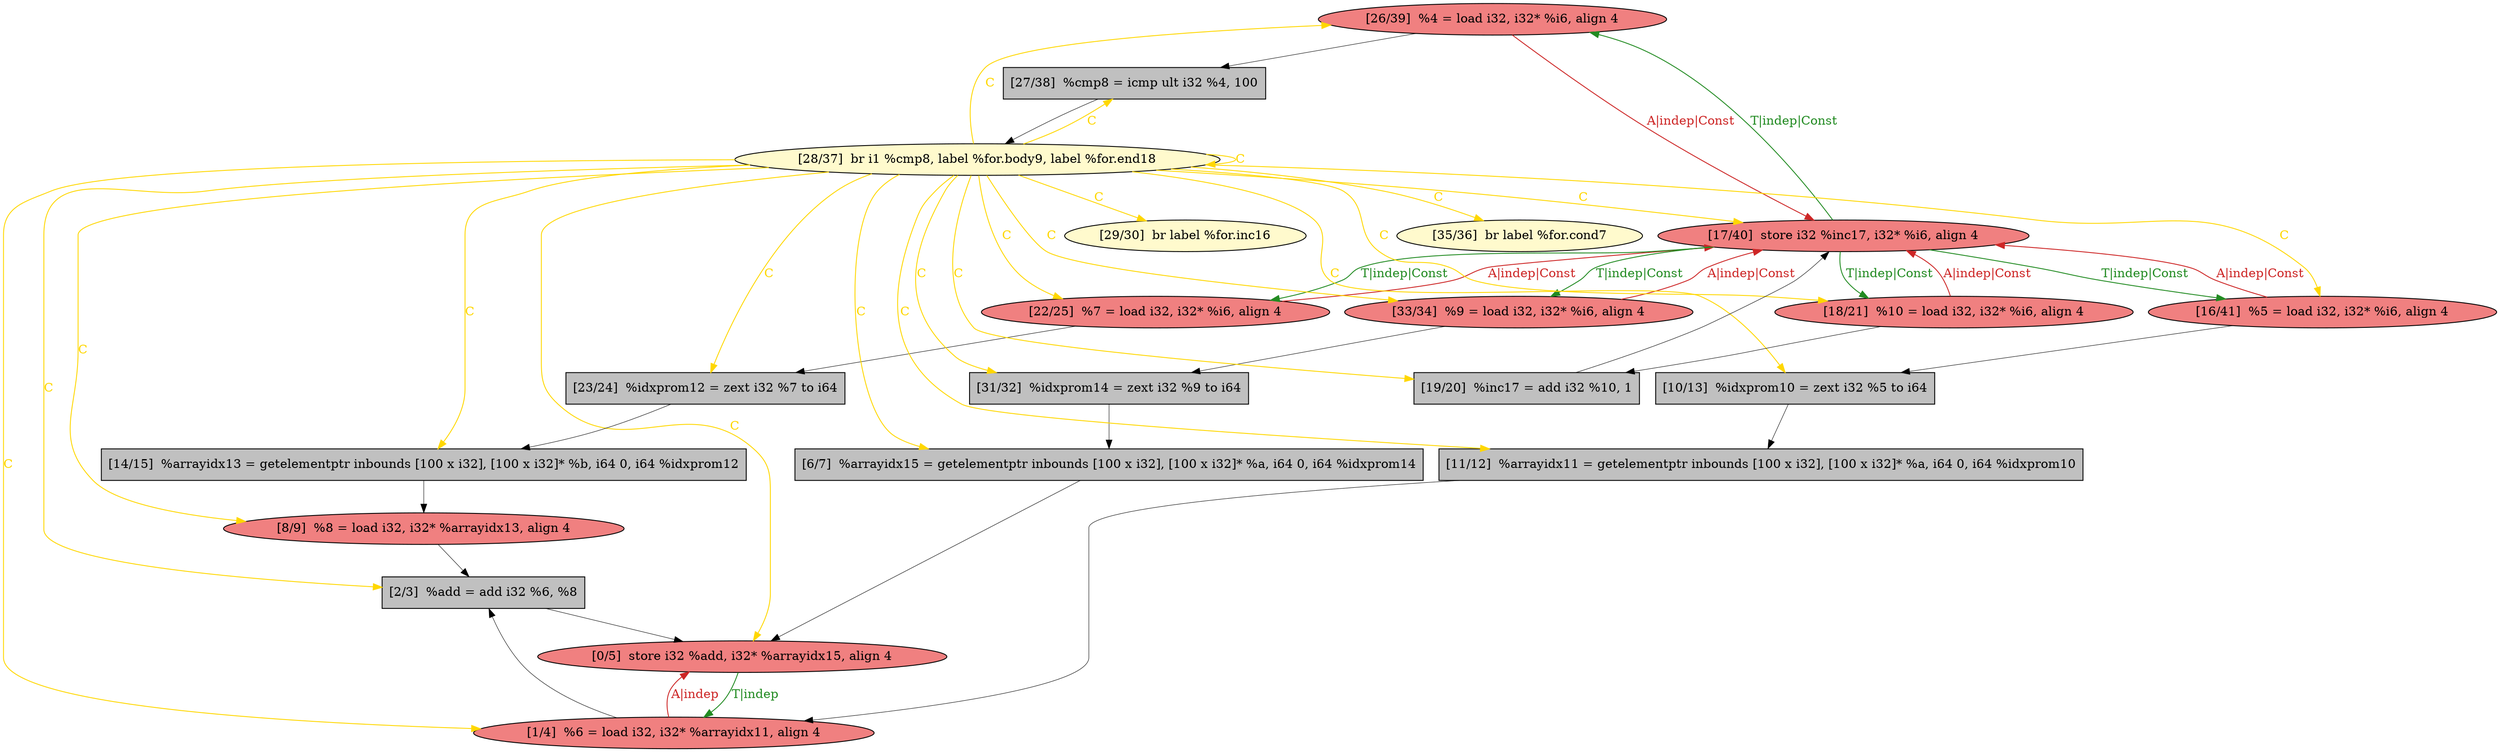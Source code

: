 
digraph G {


node387 [fillcolor=lightcoral,label="[26/39]  %4 = load i32, i32* %i6, align 4",shape=ellipse,style=filled ]
node385 [fillcolor=grey,label="[31/32]  %idxprom14 = zext i32 %9 to i64",shape=rectangle,style=filled ]
node388 [fillcolor=lightcoral,label="[22/25]  %7 = load i32, i32* %i6, align 4",shape=ellipse,style=filled ]
node384 [fillcolor=lightcoral,label="[17/40]  store i32 %inc17, i32* %i6, align 4",shape=ellipse,style=filled ]
node373 [fillcolor=grey,label="[14/15]  %arrayidx13 = getelementptr inbounds [100 x i32], [100 x i32]* %b, i64 0, i64 %idxprom12",shape=rectangle,style=filled ]
node369 [fillcolor=grey,label="[2/3]  %add = add i32 %6, %8",shape=rectangle,style=filled ]
node375 [fillcolor=lightcoral,label="[33/34]  %9 = load i32, i32* %i6, align 4",shape=ellipse,style=filled ]
node381 [fillcolor=lemonchiffon,label="[28/37]  br i1 %cmp8, label %for.body9, label %for.end18",shape=ellipse,style=filled ]
node372 [fillcolor=grey,label="[10/13]  %idxprom10 = zext i32 %5 to i64",shape=rectangle,style=filled ]
node371 [fillcolor=lightcoral,label="[8/9]  %8 = load i32, i32* %arrayidx13, align 4",shape=ellipse,style=filled ]
node374 [fillcolor=lightcoral,label="[16/41]  %5 = load i32, i32* %i6, align 4",shape=ellipse,style=filled ]
node370 [fillcolor=grey,label="[6/7]  %arrayidx15 = getelementptr inbounds [100 x i32], [100 x i32]* %a, i64 0, i64 %idxprom14",shape=rectangle,style=filled ]
node368 [fillcolor=lightcoral,label="[0/5]  store i32 %add, i32* %arrayidx15, align 4",shape=ellipse,style=filled ]
node376 [fillcolor=lemonchiffon,label="[29/30]  br label %for.inc16",shape=ellipse,style=filled ]
node382 [fillcolor=grey,label="[23/24]  %idxprom12 = zext i32 %7 to i64",shape=rectangle,style=filled ]
node377 [fillcolor=grey,label="[19/20]  %inc17 = add i32 %10, 1",shape=rectangle,style=filled ]
node378 [fillcolor=lightcoral,label="[1/4]  %6 = load i32, i32* %arrayidx11, align 4",shape=ellipse,style=filled ]
node386 [fillcolor=grey,label="[27/38]  %cmp8 = icmp ult i32 %4, 100",shape=rectangle,style=filled ]
node379 [fillcolor=lightcoral,label="[18/21]  %10 = load i32, i32* %i6, align 4",shape=ellipse,style=filled ]
node380 [fillcolor=lemonchiffon,label="[35/36]  br label %for.cond7",shape=ellipse,style=filled ]
node383 [fillcolor=grey,label="[11/12]  %arrayidx11 = getelementptr inbounds [100 x i32], [100 x i32]* %a, i64 0, i64 %idxprom10",shape=rectangle,style=filled ]

node381->node388 [style=solid,color=gold,label="C",penwidth=1.0,fontcolor=gold ]
node388->node384 [style=solid,color=firebrick3,label="A|indep|Const",penwidth=1.0,fontcolor=firebrick3 ]
node387->node386 [style=solid,color=black,label="",penwidth=0.5,fontcolor=black ]
node379->node377 [style=solid,color=black,label="",penwidth=0.5,fontcolor=black ]
node384->node379 [style=solid,color=forestgreen,label="T|indep|Const",penwidth=1.0,fontcolor=forestgreen ]
node384->node387 [style=solid,color=forestgreen,label="T|indep|Const",penwidth=1.0,fontcolor=forestgreen ]
node387->node384 [style=solid,color=firebrick3,label="A|indep|Const",penwidth=1.0,fontcolor=firebrick3 ]
node381->node370 [style=solid,color=gold,label="C",penwidth=1.0,fontcolor=gold ]
node381->node385 [style=solid,color=gold,label="C",penwidth=1.0,fontcolor=gold ]
node381->node382 [style=solid,color=gold,label="C",penwidth=1.0,fontcolor=gold ]
node375->node384 [style=solid,color=firebrick3,label="A|indep|Const",penwidth=1.0,fontcolor=firebrick3 ]
node375->node385 [style=solid,color=black,label="",penwidth=0.5,fontcolor=black ]
node381->node369 [style=solid,color=gold,label="C",penwidth=1.0,fontcolor=gold ]
node384->node375 [style=solid,color=forestgreen,label="T|indep|Const",penwidth=1.0,fontcolor=forestgreen ]
node370->node368 [style=solid,color=black,label="",penwidth=0.5,fontcolor=black ]
node381->node380 [style=solid,color=gold,label="C",penwidth=1.0,fontcolor=gold ]
node381->node372 [style=solid,color=gold,label="C",penwidth=1.0,fontcolor=gold ]
node379->node384 [style=solid,color=firebrick3,label="A|indep|Const",penwidth=1.0,fontcolor=firebrick3 ]
node373->node371 [style=solid,color=black,label="",penwidth=0.5,fontcolor=black ]
node386->node381 [style=solid,color=black,label="",penwidth=0.5,fontcolor=black ]
node381->node375 [style=solid,color=gold,label="C",penwidth=1.0,fontcolor=gold ]
node369->node368 [style=solid,color=black,label="",penwidth=0.5,fontcolor=black ]
node381->node368 [style=solid,color=gold,label="C",penwidth=1.0,fontcolor=gold ]
node371->node369 [style=solid,color=black,label="",penwidth=0.5,fontcolor=black ]
node381->node384 [style=solid,color=gold,label="C",penwidth=1.0,fontcolor=gold ]
node368->node378 [style=solid,color=forestgreen,label="T|indep",penwidth=1.0,fontcolor=forestgreen ]
node381->node377 [style=solid,color=gold,label="C",penwidth=1.0,fontcolor=gold ]
node384->node374 [style=solid,color=forestgreen,label="T|indep|Const",penwidth=1.0,fontcolor=forestgreen ]
node378->node369 [style=solid,color=black,label="",penwidth=0.5,fontcolor=black ]
node381->node387 [style=solid,color=gold,label="C",penwidth=1.0,fontcolor=gold ]
node377->node384 [style=solid,color=black,label="",penwidth=0.5,fontcolor=black ]
node384->node388 [style=solid,color=forestgreen,label="T|indep|Const",penwidth=1.0,fontcolor=forestgreen ]
node378->node368 [style=solid,color=firebrick3,label="A|indep",penwidth=1.0,fontcolor=firebrick3 ]
node381->node386 [style=solid,color=gold,label="C",penwidth=1.0,fontcolor=gold ]
node381->node381 [style=solid,color=gold,label="C",penwidth=1.0,fontcolor=gold ]
node381->node379 [style=solid,color=gold,label="C",penwidth=1.0,fontcolor=gold ]
node381->node373 [style=solid,color=gold,label="C",penwidth=1.0,fontcolor=gold ]
node382->node373 [style=solid,color=black,label="",penwidth=0.5,fontcolor=black ]
node381->node376 [style=solid,color=gold,label="C",penwidth=1.0,fontcolor=gold ]
node374->node384 [style=solid,color=firebrick3,label="A|indep|Const",penwidth=1.0,fontcolor=firebrick3 ]
node383->node378 [style=solid,color=black,label="",penwidth=0.5,fontcolor=black ]
node385->node370 [style=solid,color=black,label="",penwidth=0.5,fontcolor=black ]
node372->node383 [style=solid,color=black,label="",penwidth=0.5,fontcolor=black ]
node381->node374 [style=solid,color=gold,label="C",penwidth=1.0,fontcolor=gold ]
node381->node383 [style=solid,color=gold,label="C",penwidth=1.0,fontcolor=gold ]
node388->node382 [style=solid,color=black,label="",penwidth=0.5,fontcolor=black ]
node374->node372 [style=solid,color=black,label="",penwidth=0.5,fontcolor=black ]
node381->node378 [style=solid,color=gold,label="C",penwidth=1.0,fontcolor=gold ]
node381->node371 [style=solid,color=gold,label="C",penwidth=1.0,fontcolor=gold ]


}
